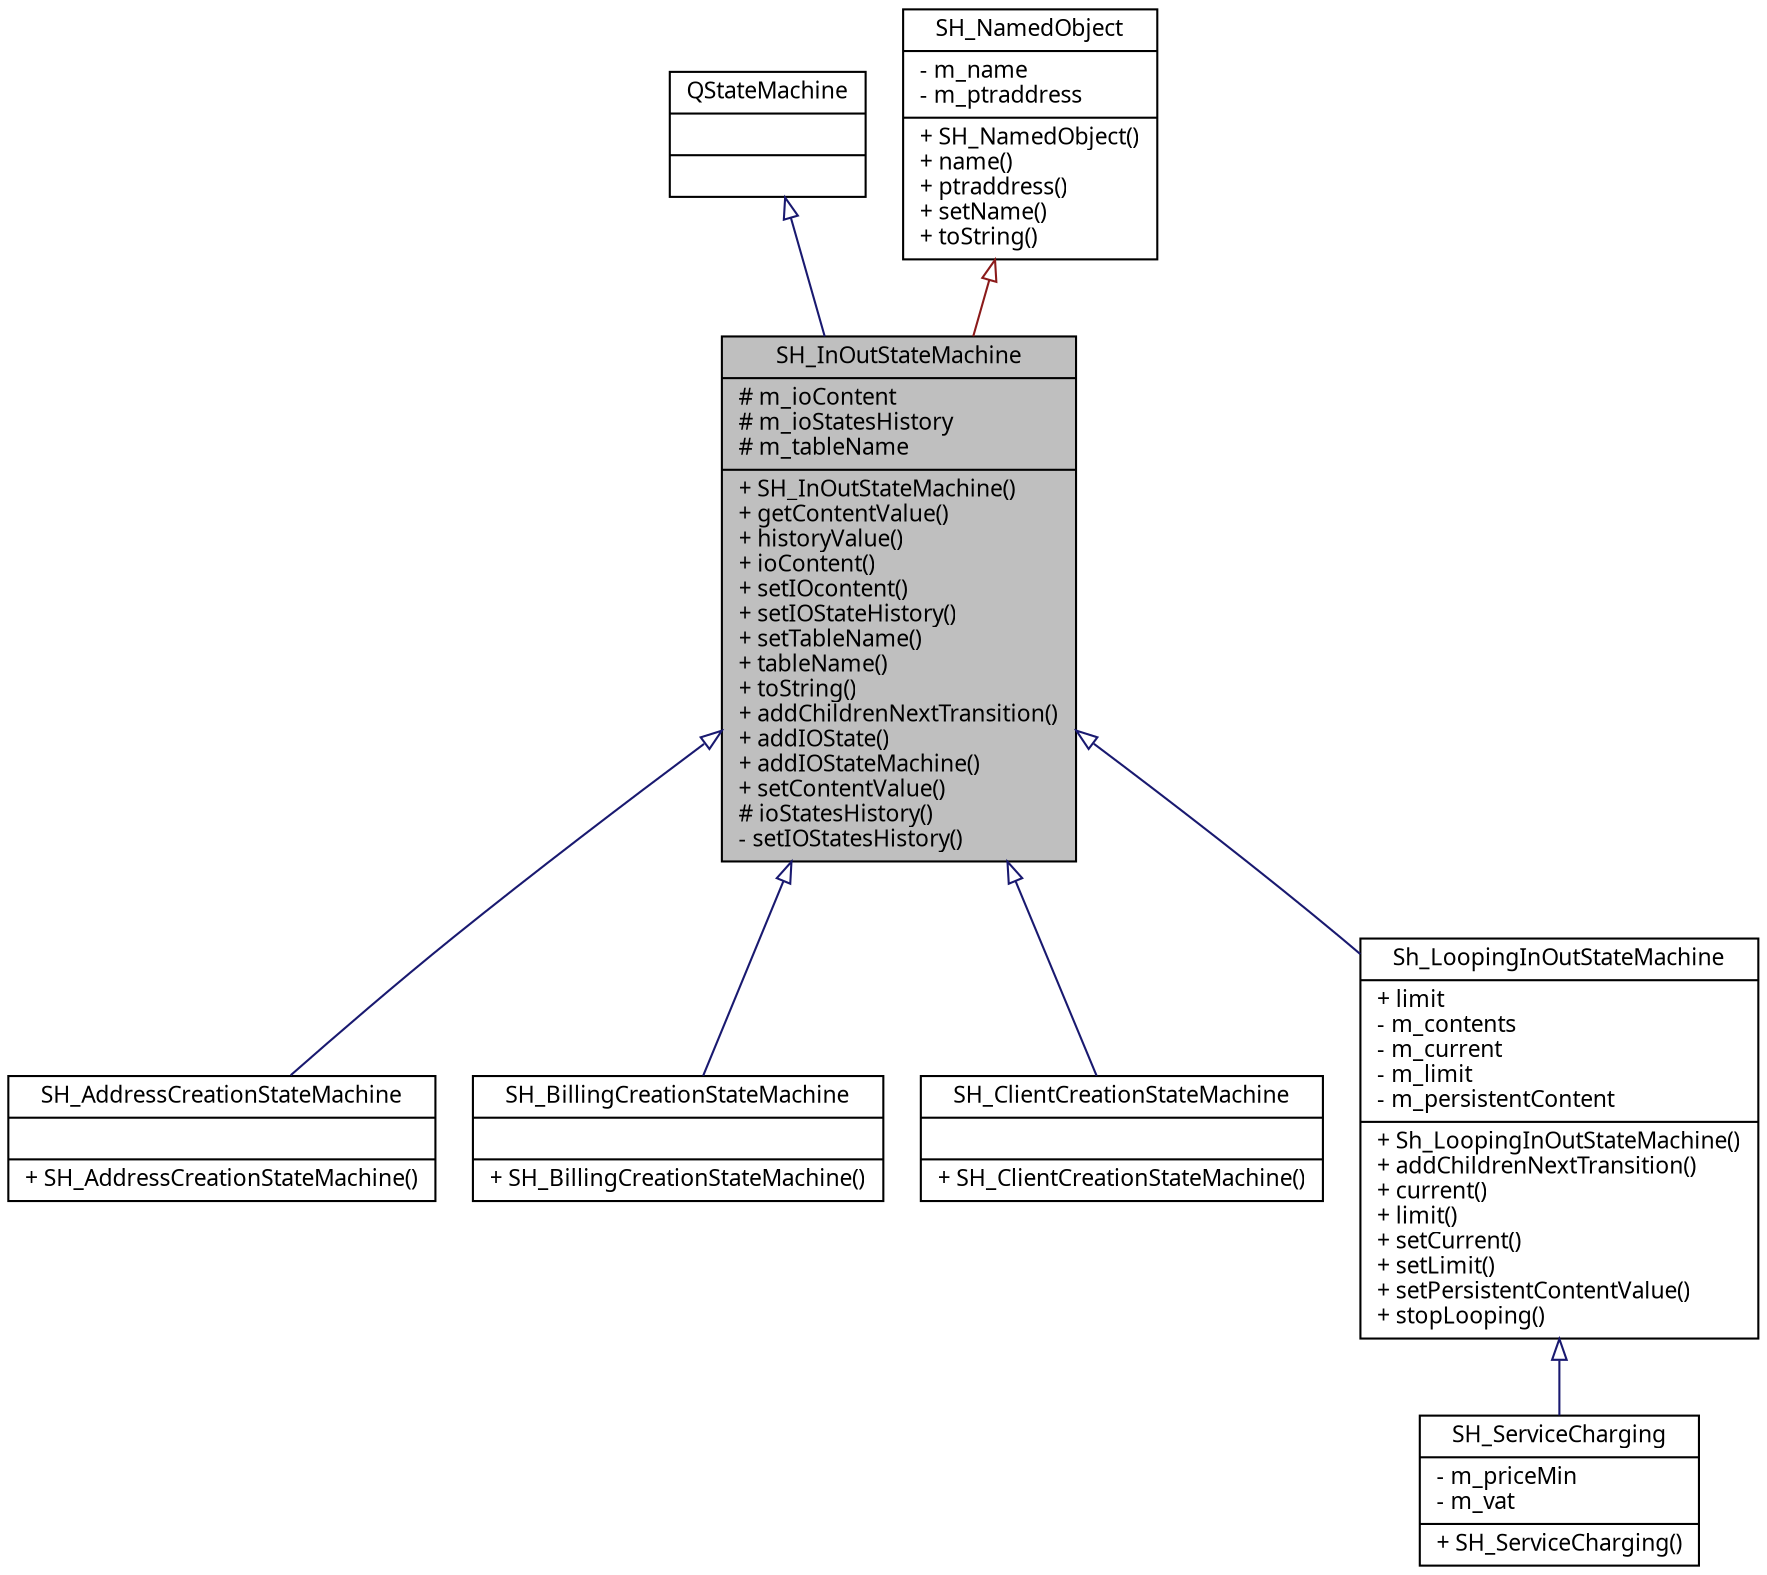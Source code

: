 digraph "SH_InOutStateMachine"
{
 // INTERACTIVE_SVG=YES
  bgcolor="transparent";
  edge [fontname="Verdana",fontsize="11",labelfontname="Verdana",labelfontsize="11"];
  node [fontname="Verdana",fontsize="11",shape=record];
  Node1 [label="{SH_InOutStateMachine\n|# m_ioContent\l# m_ioStatesHistory\l# m_tableName\l|+ SH_InOutStateMachine()\l+ getContentValue()\l+ historyValue()\l+ ioContent()\l+ setIOcontent()\l+ setIOStateHistory()\l+ setTableName()\l+ tableName()\l+ toString()\l+ addChildrenNextTransition()\l+ addIOState()\l+ addIOStateMachine()\l+ setContentValue()\l# ioStatesHistory()\l- setIOStatesHistory()\l}",height=0.2,width=0.4,color="black", fillcolor="grey75", style="filled" fontcolor="black"];
  Node2 -> Node1 [dir="back",color="midnightblue",fontsize="11",style="solid",arrowtail="onormal"];
  Node2 [label="{QStateMachine\n||}",height=0.2,width=0.4,color="black",URL="$classQStateMachine.html"];
  Node3 -> Node1 [dir="back",color="firebrick4",fontsize="11",style="solid",arrowtail="onormal"];
  Node3 [label="{SH_NamedObject\n|- m_name\l- m_ptraddress\l|+ SH_NamedObject()\l+ name()\l+ ptraddress()\l+ setName()\l+ toString()\l}",height=0.2,width=0.4,color="black",URL="$classSH__NamedObject.html"];
  Node1 -> Node4 [dir="back",color="midnightblue",fontsize="11",style="solid",arrowtail="onormal"];
  Node4 [label="{SH_AddressCreationStateMachine\n||+ SH_AddressCreationStateMachine()\l}",height=0.2,width=0.4,color="black",URL="$classSH__AddressCreationStateMachine.html",tooltip="The SH_AddressCreationStateMachine class. "];
  Node1 -> Node5 [dir="back",color="midnightblue",fontsize="11",style="solid",arrowtail="onormal"];
  Node5 [label="{SH_BillingCreationStateMachine\n||+ SH_BillingCreationStateMachine()\l}",height=0.2,width=0.4,color="black",URL="$classSH__BillingCreationStateMachine.html",tooltip="The SH_BillingCreationStateMachine class. "];
  Node1 -> Node6 [dir="back",color="midnightblue",fontsize="11",style="solid",arrowtail="onormal"];
  Node6 [label="{SH_ClientCreationStateMachine\n||+ SH_ClientCreationStateMachine()\l}",height=0.2,width=0.4,color="black",URL="$classSH__ClientCreationStateMachine.html",tooltip="The SH_ClientCreationStateMachine class. "];
  Node1 -> Node7 [dir="back",color="midnightblue",fontsize="11",style="solid",arrowtail="onormal"];
  Node7 [label="{Sh_LoopingInOutStateMachine\n|+ limit\l- m_contents\l- m_current\l- m_limit\l- m_persistentContent\l|+ Sh_LoopingInOutStateMachine()\l+ addChildrenNextTransition()\l+ current()\l+ limit()\l+ setCurrent()\l+ setLimit()\l+ setPersistentContentValue()\l+ stopLooping()\l}",height=0.2,width=0.4,color="black",URL="$classSh__LoopingInOutStateMachine.html"];
  Node7 -> Node8 [dir="back",color="midnightblue",fontsize="11",style="solid",arrowtail="onormal"];
  Node8 [label="{SH_ServiceCharging\n|- m_priceMin\l- m_vat\l|+ SH_ServiceCharging()\l}",height=0.2,width=0.4,color="black",URL="$classSH__ServiceCharging.html",tooltip="The SH_ServiceCharging class. "];
}
